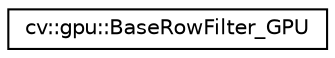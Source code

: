 digraph "Graphical Class Hierarchy"
{
 // LATEX_PDF_SIZE
  edge [fontname="Helvetica",fontsize="10",labelfontname="Helvetica",labelfontsize="10"];
  node [fontname="Helvetica",fontsize="10",shape=record];
  rankdir="LR";
  Node0 [label="cv::gpu::BaseRowFilter_GPU",height=0.2,width=0.4,color="black", fillcolor="white", style="filled",URL="$classcv_1_1gpu_1_1_base_row_filter___g_p_u.html",tooltip=" "];
}
